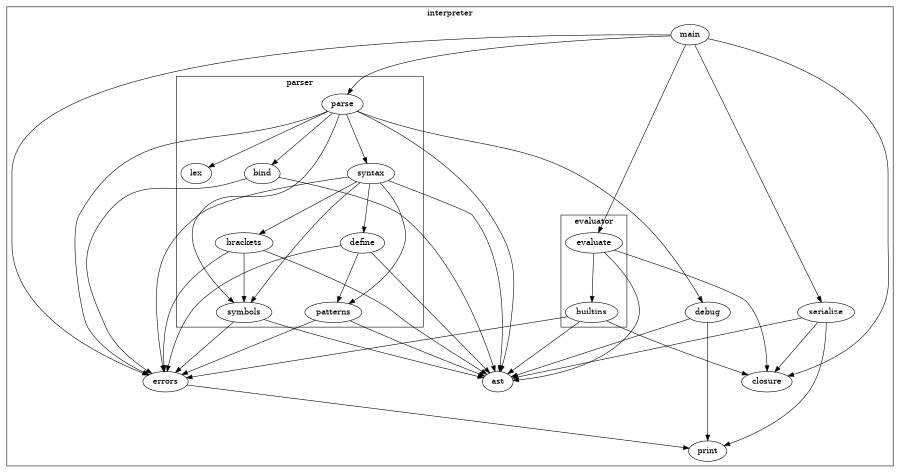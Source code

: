 // to build this diagram, install graphviz and run the following command:
// dot -o architecture.pdf -T pdf architecture.dot
// note: ordering=out seems to be not working due to a bug in graphviz
digraph graphname {
    size=6;
    ranksep=1.2;
    nodesep=0.8;
    mclimit=100;

    subgraph cluster_interpreter {
        label="interpreter";
        subgraph cluster_parser {
            label="parser";
            parse;
            lex;
            symbols;
            syntax;
            define;
            brackets;
            patterns;
            bind;
        }
        ast;
        print;
        debug;
        errors;
        subgraph cluster_evaluator {
            label="evaluator";
            evaluate;
            builtins;
        }
        closure;
        serialize;
        main;
    }

    errors -> print;

    debug -> ast;
    debug -> print;

    serialize -> ast;
    serialize -> print;
    serialize -> closure;

    bind -> ast;
    bind -> errors;

    patterns -> ast;
    patterns -> errors;

    brackets -> ast;
    brackets -> errors;
    brackets -> symbols;

    define -> ast;
    define -> errors;
    define -> patterns;

    symbols -> ast;
    symbols -> errors;

    syntax -> ast;
    syntax -> errors;
    syntax -> symbols;
    syntax -> patterns;
    syntax -> define;
    syntax -> brackets;

    parse -> lex;
    parse -> ast;
    parse -> errors;
    parse -> symbols;
    parse -> syntax;
    parse -> bind;
    parse -> debug;

    builtins -> ast;
    builtins -> errors;
    builtins -> closure;

    evaluate -> ast;
    evaluate -> closure;
    evaluate -> builtins;

    main -> closure;
    main -> errors;
    main -> parse;
    main -> evaluate;
    main -> serialize;
}

